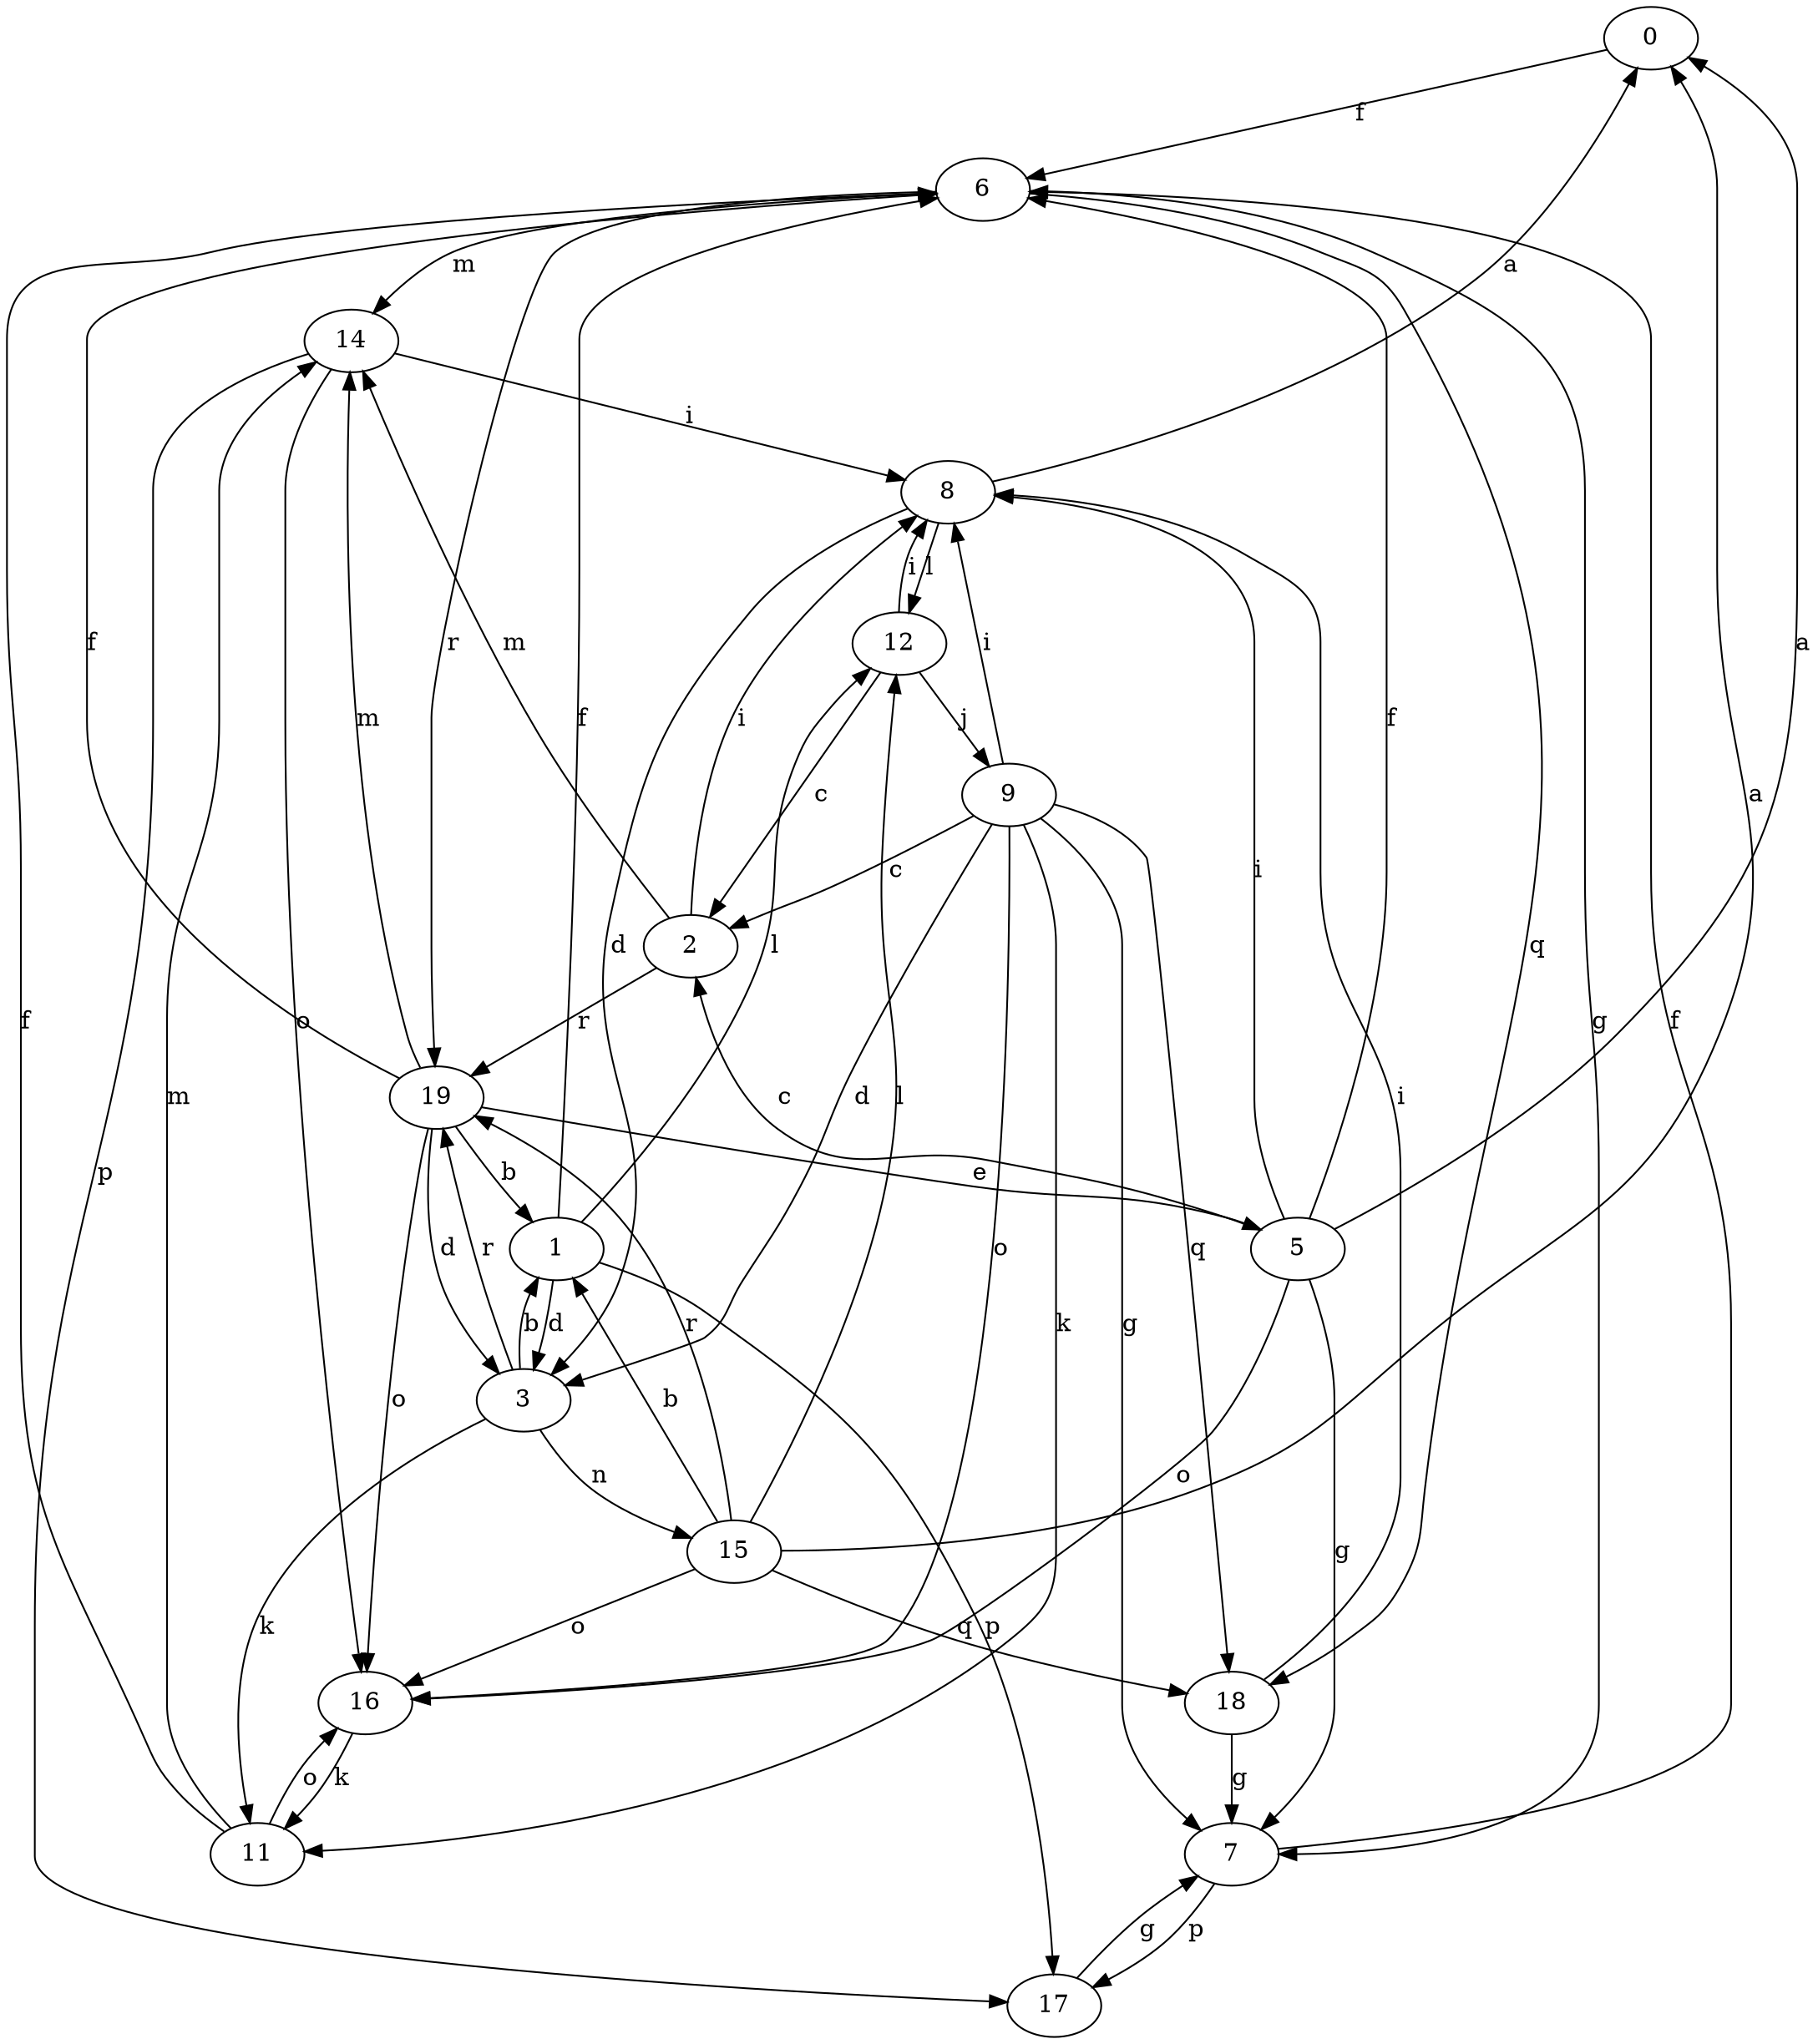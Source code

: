 strict digraph  {
0;
1;
2;
3;
5;
6;
7;
8;
9;
11;
12;
14;
15;
16;
17;
18;
19;
0 -> 6  [label=f];
1 -> 3  [label=d];
1 -> 6  [label=f];
1 -> 12  [label=l];
1 -> 17  [label=p];
2 -> 8  [label=i];
2 -> 14  [label=m];
2 -> 19  [label=r];
3 -> 1  [label=b];
3 -> 11  [label=k];
3 -> 15  [label=n];
3 -> 19  [label=r];
5 -> 0  [label=a];
5 -> 2  [label=c];
5 -> 6  [label=f];
5 -> 7  [label=g];
5 -> 8  [label=i];
5 -> 16  [label=o];
6 -> 7  [label=g];
6 -> 14  [label=m];
6 -> 18  [label=q];
6 -> 19  [label=r];
7 -> 6  [label=f];
7 -> 17  [label=p];
8 -> 0  [label=a];
8 -> 3  [label=d];
8 -> 12  [label=l];
9 -> 2  [label=c];
9 -> 3  [label=d];
9 -> 7  [label=g];
9 -> 8  [label=i];
9 -> 11  [label=k];
9 -> 16  [label=o];
9 -> 18  [label=q];
11 -> 6  [label=f];
11 -> 14  [label=m];
11 -> 16  [label=o];
12 -> 2  [label=c];
12 -> 8  [label=i];
12 -> 9  [label=j];
14 -> 8  [label=i];
14 -> 16  [label=o];
14 -> 17  [label=p];
15 -> 0  [label=a];
15 -> 1  [label=b];
15 -> 12  [label=l];
15 -> 16  [label=o];
15 -> 18  [label=q];
15 -> 19  [label=r];
16 -> 11  [label=k];
17 -> 7  [label=g];
18 -> 7  [label=g];
18 -> 8  [label=i];
19 -> 1  [label=b];
19 -> 3  [label=d];
19 -> 5  [label=e];
19 -> 6  [label=f];
19 -> 14  [label=m];
19 -> 16  [label=o];
}
